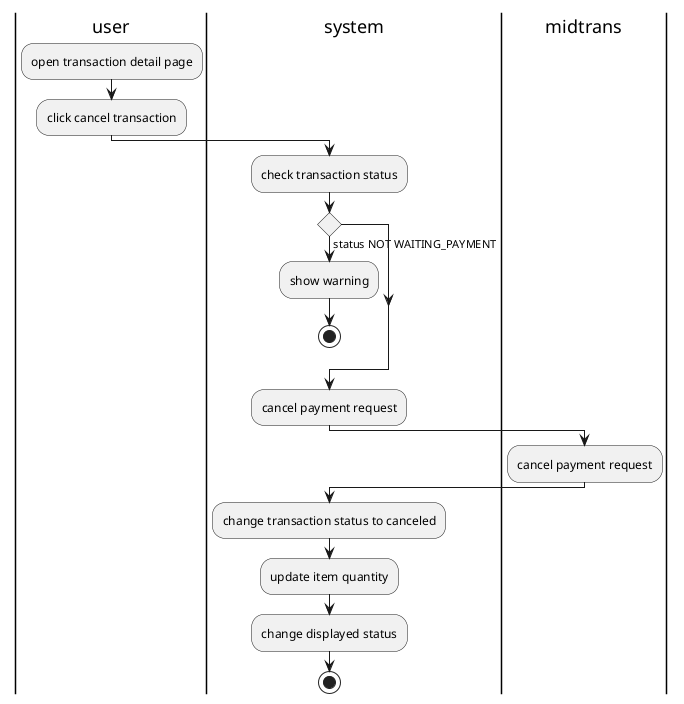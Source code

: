 @startuml cancel transaction

|user|
:open transaction detail page;
:click cancel transaction;
|system|
:check transaction status;
if() then(status NOT WAITING_PAYMENT)
    |system|
    :show warning;
    stop
endif

|system|
:cancel payment request;
|midtrans|
:cancel payment request;
|system|
:change transaction status to canceled;
:update item quantity;
:change displayed status;
stop

@enduml